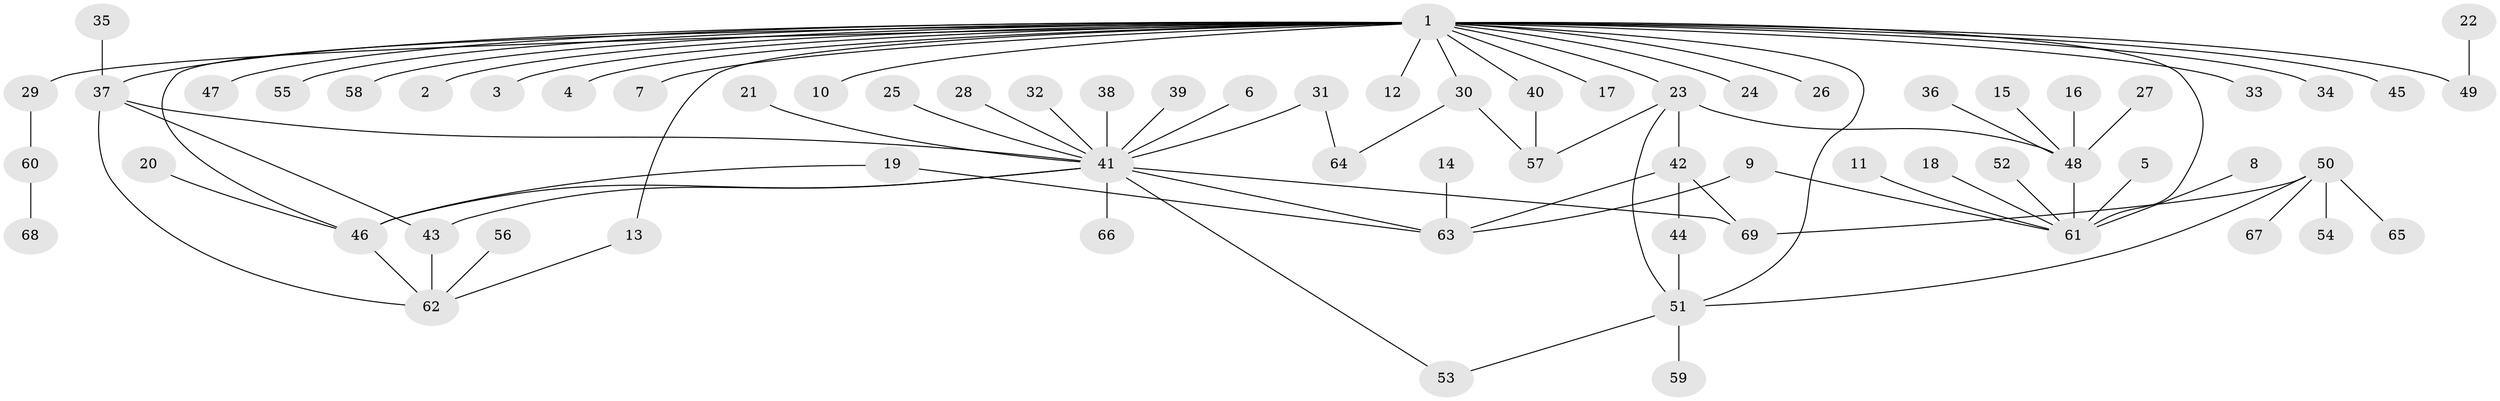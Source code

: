 // original degree distribution, {12: 0.007407407407407408, 17: 0.007407407407407408, 3: 0.06666666666666667, 1: 0.5481481481481482, 7: 0.022222222222222223, 6: 0.02962962962962963, 4: 0.08148148148148149, 10: 0.007407407407407408, 16: 0.007407407407407408, 2: 0.21481481481481482, 5: 0.007407407407407408}
// Generated by graph-tools (version 1.1) at 2025/25/03/09/25 03:25:56]
// undirected, 69 vertices, 85 edges
graph export_dot {
graph [start="1"]
  node [color=gray90,style=filled];
  1;
  2;
  3;
  4;
  5;
  6;
  7;
  8;
  9;
  10;
  11;
  12;
  13;
  14;
  15;
  16;
  17;
  18;
  19;
  20;
  21;
  22;
  23;
  24;
  25;
  26;
  27;
  28;
  29;
  30;
  31;
  32;
  33;
  34;
  35;
  36;
  37;
  38;
  39;
  40;
  41;
  42;
  43;
  44;
  45;
  46;
  47;
  48;
  49;
  50;
  51;
  52;
  53;
  54;
  55;
  56;
  57;
  58;
  59;
  60;
  61;
  62;
  63;
  64;
  65;
  66;
  67;
  68;
  69;
  1 -- 2 [weight=1.0];
  1 -- 3 [weight=1.0];
  1 -- 4 [weight=1.0];
  1 -- 7 [weight=1.0];
  1 -- 10 [weight=1.0];
  1 -- 12 [weight=1.0];
  1 -- 13 [weight=1.0];
  1 -- 17 [weight=1.0];
  1 -- 23 [weight=1.0];
  1 -- 24 [weight=1.0];
  1 -- 26 [weight=1.0];
  1 -- 29 [weight=1.0];
  1 -- 30 [weight=1.0];
  1 -- 33 [weight=1.0];
  1 -- 34 [weight=1.0];
  1 -- 37 [weight=1.0];
  1 -- 40 [weight=1.0];
  1 -- 45 [weight=1.0];
  1 -- 46 [weight=1.0];
  1 -- 47 [weight=1.0];
  1 -- 49 [weight=1.0];
  1 -- 51 [weight=1.0];
  1 -- 55 [weight=1.0];
  1 -- 58 [weight=1.0];
  1 -- 61 [weight=2.0];
  5 -- 61 [weight=1.0];
  6 -- 41 [weight=1.0];
  8 -- 61 [weight=1.0];
  9 -- 61 [weight=1.0];
  9 -- 63 [weight=1.0];
  11 -- 61 [weight=1.0];
  13 -- 62 [weight=1.0];
  14 -- 63 [weight=1.0];
  15 -- 48 [weight=1.0];
  16 -- 48 [weight=1.0];
  18 -- 61 [weight=1.0];
  19 -- 46 [weight=1.0];
  19 -- 63 [weight=1.0];
  20 -- 46 [weight=1.0];
  21 -- 41 [weight=1.0];
  22 -- 49 [weight=1.0];
  23 -- 42 [weight=1.0];
  23 -- 48 [weight=1.0];
  23 -- 51 [weight=1.0];
  23 -- 57 [weight=1.0];
  25 -- 41 [weight=1.0];
  27 -- 48 [weight=1.0];
  28 -- 41 [weight=1.0];
  29 -- 60 [weight=1.0];
  30 -- 57 [weight=1.0];
  30 -- 64 [weight=1.0];
  31 -- 41 [weight=2.0];
  31 -- 64 [weight=1.0];
  32 -- 41 [weight=1.0];
  35 -- 37 [weight=1.0];
  36 -- 48 [weight=1.0];
  37 -- 41 [weight=1.0];
  37 -- 43 [weight=1.0];
  37 -- 62 [weight=1.0];
  38 -- 41 [weight=1.0];
  39 -- 41 [weight=1.0];
  40 -- 57 [weight=1.0];
  41 -- 43 [weight=1.0];
  41 -- 46 [weight=1.0];
  41 -- 53 [weight=1.0];
  41 -- 63 [weight=1.0];
  41 -- 66 [weight=1.0];
  41 -- 69 [weight=1.0];
  42 -- 44 [weight=1.0];
  42 -- 63 [weight=1.0];
  42 -- 69 [weight=1.0];
  43 -- 62 [weight=1.0];
  44 -- 51 [weight=1.0];
  46 -- 62 [weight=1.0];
  48 -- 61 [weight=1.0];
  50 -- 51 [weight=1.0];
  50 -- 54 [weight=1.0];
  50 -- 65 [weight=1.0];
  50 -- 67 [weight=1.0];
  50 -- 69 [weight=1.0];
  51 -- 53 [weight=1.0];
  51 -- 59 [weight=1.0];
  52 -- 61 [weight=1.0];
  56 -- 62 [weight=1.0];
  60 -- 68 [weight=1.0];
}
